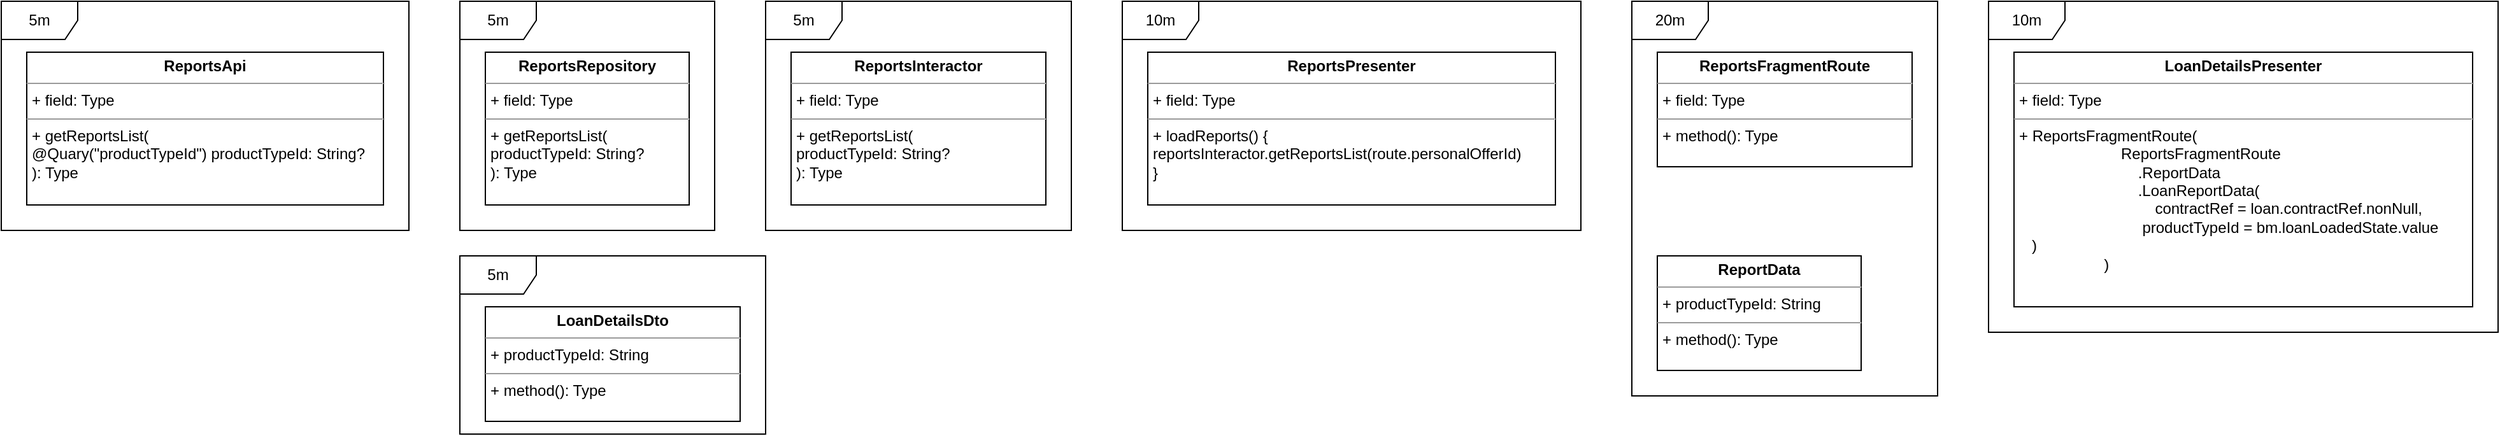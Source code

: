 <mxfile version="15.8.7" type="github">
  <diagram id="2JlTt_QMxGIkWlsBLjBX" name="Page-1">
    <mxGraphModel dx="981" dy="503" grid="1" gridSize="10" guides="1" tooltips="1" connect="1" arrows="1" fold="1" page="1" pageScale="1" pageWidth="850" pageHeight="1100" math="0" shadow="0">
      <root>
        <mxCell id="0" />
        <mxCell id="1" parent="0" />
        <mxCell id="2LCxeQ9Jwy_XSwwDvXCy-1" value="&lt;p style=&quot;margin: 0px ; margin-top: 4px ; text-align: center&quot;&gt;&lt;b&gt;ReportsApi&lt;/b&gt;&lt;/p&gt;&lt;hr size=&quot;1&quot;&gt;&lt;p style=&quot;margin: 0px ; margin-left: 4px&quot;&gt;+ field: Type&lt;/p&gt;&lt;hr size=&quot;1&quot;&gt;&lt;p style=&quot;margin: 0px ; margin-left: 4px&quot;&gt;+ getReportsList(&lt;/p&gt;&lt;p style=&quot;margin: 0px ; margin-left: 4px&quot;&gt;@Quary(&quot;productTypeId&quot;) productTypeId: String?&lt;br&gt;&lt;/p&gt;&lt;p style=&quot;margin: 0px ; margin-left: 4px&quot;&gt;): Type&lt;/p&gt;" style="verticalAlign=top;align=left;overflow=fill;fontSize=12;fontFamily=Helvetica;html=1;" vertex="1" parent="1">
          <mxGeometry x="80" y="160" width="280" height="120" as="geometry" />
        </mxCell>
        <mxCell id="2LCxeQ9Jwy_XSwwDvXCy-2" value="&lt;p style=&quot;margin: 0px ; margin-top: 4px ; text-align: center&quot;&gt;&lt;b&gt;ReportsRepository&lt;/b&gt;&lt;/p&gt;&lt;hr size=&quot;1&quot;&gt;&lt;p style=&quot;margin: 0px ; margin-left: 4px&quot;&gt;+ field: Type&lt;/p&gt;&lt;hr size=&quot;1&quot;&gt;&lt;p style=&quot;margin: 0px ; margin-left: 4px&quot;&gt;+ getReportsList(&lt;/p&gt;&lt;p style=&quot;margin: 0px ; margin-left: 4px&quot;&gt;productTypeId: String?&lt;br&gt;&lt;/p&gt;&lt;p style=&quot;margin: 0px ; margin-left: 4px&quot;&gt;): Type&lt;/p&gt;" style="verticalAlign=top;align=left;overflow=fill;fontSize=12;fontFamily=Helvetica;html=1;" vertex="1" parent="1">
          <mxGeometry x="440" y="160" width="160" height="120" as="geometry" />
        </mxCell>
        <mxCell id="2LCxeQ9Jwy_XSwwDvXCy-3" value="&lt;p style=&quot;margin: 0px ; margin-top: 4px ; text-align: center&quot;&gt;&lt;b&gt;ReportsInteractor&lt;/b&gt;&lt;/p&gt;&lt;hr size=&quot;1&quot;&gt;&lt;p style=&quot;margin: 0px ; margin-left: 4px&quot;&gt;+ field: Type&lt;/p&gt;&lt;hr size=&quot;1&quot;&gt;&lt;p style=&quot;margin: 0px ; margin-left: 4px&quot;&gt;+ getReportsList(&lt;/p&gt;&lt;p style=&quot;margin: 0px ; margin-left: 4px&quot;&gt;productTypeId: String?&lt;br&gt;&lt;/p&gt;&lt;p style=&quot;margin: 0px ; margin-left: 4px&quot;&gt;): Type&lt;/p&gt;" style="verticalAlign=top;align=left;overflow=fill;fontSize=12;fontFamily=Helvetica;html=1;" vertex="1" parent="1">
          <mxGeometry x="680" y="160" width="200" height="120" as="geometry" />
        </mxCell>
        <mxCell id="2LCxeQ9Jwy_XSwwDvXCy-5" value="&lt;p style=&quot;margin: 0px ; margin-top: 4px ; text-align: center&quot;&gt;&lt;b&gt;ReportsPresenter&lt;/b&gt;&lt;/p&gt;&lt;hr size=&quot;1&quot;&gt;&lt;p style=&quot;margin: 0px ; margin-left: 4px&quot;&gt;+ field: Type&lt;/p&gt;&lt;hr size=&quot;1&quot;&gt;&lt;p style=&quot;margin: 0px ; margin-left: 4px&quot;&gt;+ loadReports() {&lt;/p&gt;&lt;p style=&quot;margin: 0px ; margin-left: 4px&quot;&gt;reportsInteractor.getReportsList(route.personalOfferId)&lt;br&gt;&lt;/p&gt;&lt;p style=&quot;margin: 0px ; margin-left: 4px&quot;&gt;}&lt;br&gt;&lt;/p&gt;" style="verticalAlign=top;align=left;overflow=fill;fontSize=12;fontFamily=Helvetica;html=1;" vertex="1" parent="1">
          <mxGeometry x="960" y="160" width="320" height="120" as="geometry" />
        </mxCell>
        <mxCell id="2LCxeQ9Jwy_XSwwDvXCy-6" value="&lt;p style=&quot;margin: 0px ; margin-top: 4px ; text-align: center&quot;&gt;&lt;b&gt;ReportsFragmentRoute&lt;/b&gt;&lt;/p&gt;&lt;hr size=&quot;1&quot;&gt;&lt;p style=&quot;margin: 0px ; margin-left: 4px&quot;&gt;+ field: Type&lt;/p&gt;&lt;hr size=&quot;1&quot;&gt;&lt;p style=&quot;margin: 0px ; margin-left: 4px&quot;&gt;+ method(): Type&lt;/p&gt;" style="verticalAlign=top;align=left;overflow=fill;fontSize=12;fontFamily=Helvetica;html=1;" vertex="1" parent="1">
          <mxGeometry x="1360" y="160" width="200" height="90" as="geometry" />
        </mxCell>
        <mxCell id="2LCxeQ9Jwy_XSwwDvXCy-7" value="&lt;p style=&quot;margin: 0px ; margin-top: 4px ; text-align: center&quot;&gt;&lt;b&gt;LoanDetailsDto&lt;/b&gt;&lt;/p&gt;&lt;hr size=&quot;1&quot;&gt;&lt;p style=&quot;margin: 0px ; margin-left: 4px&quot;&gt;+ productTypeId: String&lt;/p&gt;&lt;hr size=&quot;1&quot;&gt;&lt;p style=&quot;margin: 0px ; margin-left: 4px&quot;&gt;+ method(): Type&lt;/p&gt;" style="verticalAlign=top;align=left;overflow=fill;fontSize=12;fontFamily=Helvetica;html=1;" vertex="1" parent="1">
          <mxGeometry x="440" y="360" width="200" height="90" as="geometry" />
        </mxCell>
        <mxCell id="2LCxeQ9Jwy_XSwwDvXCy-8" value="&lt;p style=&quot;margin: 0px ; margin-top: 4px ; text-align: center&quot;&gt;&lt;b&gt;ReportData&lt;/b&gt;&lt;/p&gt;&lt;hr size=&quot;1&quot;&gt;&lt;p style=&quot;margin: 0px ; margin-left: 4px&quot;&gt;+ productTypeId: String&lt;/p&gt;&lt;hr size=&quot;1&quot;&gt;&lt;p style=&quot;margin: 0px ; margin-left: 4px&quot;&gt;+ method(): Type&lt;/p&gt;" style="verticalAlign=top;align=left;overflow=fill;fontSize=12;fontFamily=Helvetica;html=1;" vertex="1" parent="1">
          <mxGeometry x="1360" y="320" width="160" height="90" as="geometry" />
        </mxCell>
        <mxCell id="2LCxeQ9Jwy_XSwwDvXCy-9" value="&lt;p style=&quot;margin: 0px ; margin-top: 4px ; text-align: center&quot;&gt;&lt;b&gt;LoanDetailsPresenter&lt;/b&gt;&lt;/p&gt;&lt;hr size=&quot;1&quot;&gt;&lt;p style=&quot;margin: 0px ; margin-left: 4px&quot;&gt;+ field: Type&lt;/p&gt;&lt;hr size=&quot;1&quot;&gt;&lt;p style=&quot;margin: 0px ; margin-left: 4px&quot;&gt;+ ReportsFragmentRoute(&lt;br&gt;&amp;nbsp;&amp;nbsp;&amp;nbsp;&amp;nbsp;&amp;nbsp;&amp;nbsp;&amp;nbsp;&amp;nbsp;&amp;nbsp;&amp;nbsp;&amp;nbsp;&amp;nbsp;&amp;nbsp;&amp;nbsp;&amp;nbsp;&amp;nbsp;&amp;nbsp;&amp;nbsp;&amp;nbsp;&amp;nbsp;&amp;nbsp;&amp;nbsp;&amp;nbsp; ReportsFragmentRoute&lt;br&gt;&amp;nbsp;&amp;nbsp;&amp;nbsp;&amp;nbsp;&amp;nbsp;&amp;nbsp;&amp;nbsp;&amp;nbsp;&amp;nbsp;&amp;nbsp;&amp;nbsp;&amp;nbsp;&amp;nbsp;&amp;nbsp;&amp;nbsp;&amp;nbsp;&amp;nbsp;&amp;nbsp;&amp;nbsp;&amp;nbsp;&amp;nbsp;&amp;nbsp;&amp;nbsp;&amp;nbsp;&amp;nbsp;&amp;nbsp;&amp;nbsp; .ReportData&lt;br&gt;&amp;nbsp;&amp;nbsp;&amp;nbsp;&amp;nbsp;&amp;nbsp;&amp;nbsp;&amp;nbsp;&amp;nbsp;&amp;nbsp;&amp;nbsp;&amp;nbsp;&amp;nbsp;&amp;nbsp;&amp;nbsp;&amp;nbsp;&amp;nbsp;&amp;nbsp;&amp;nbsp;&amp;nbsp;&amp;nbsp;&amp;nbsp;&amp;nbsp;&amp;nbsp;&amp;nbsp;&amp;nbsp;&amp;nbsp;&amp;nbsp; .LoanReportData(&lt;br&gt;&amp;nbsp;&amp;nbsp;&amp;nbsp;&amp;nbsp;&amp;nbsp;&amp;nbsp;&amp;nbsp;&amp;nbsp;&amp;nbsp;&amp;nbsp;&amp;nbsp;&amp;nbsp;&amp;nbsp;&amp;nbsp;&amp;nbsp;&amp;nbsp;&amp;nbsp;&amp;nbsp;&amp;nbsp;&amp;nbsp;&amp;nbsp;&amp;nbsp;&amp;nbsp;&amp;nbsp;&amp;nbsp;&amp;nbsp;&amp;nbsp;&amp;nbsp;&amp;nbsp;&amp;nbsp;&amp;nbsp; contractRef = loan.contractRef.nonNull,&lt;/p&gt;&lt;p style=&quot;margin: 0px ; margin-left: 4px&quot;&gt;&amp;nbsp;&amp;nbsp;&amp;nbsp;&amp;nbsp;&amp;nbsp;&amp;nbsp;&amp;nbsp;&amp;nbsp;&amp;nbsp;&amp;nbsp;&amp;nbsp;&amp;nbsp;&amp;nbsp;&amp;nbsp;&amp;nbsp;&amp;nbsp;&amp;nbsp;&amp;nbsp;&amp;nbsp;&amp;nbsp;&amp;nbsp;&amp;nbsp;&amp;nbsp;&amp;nbsp;&amp;nbsp;&amp;nbsp;&amp;nbsp; &lt;span&gt;	&lt;span style=&quot;white-space: pre&quot;&gt;	&lt;/span&gt;productTypeId = bm.loanLoadedState.value&lt;/span&gt;&lt;br&gt;&lt;/p&gt;&lt;p style=&quot;margin: 0px ; margin-left: 4px&quot;&gt;&lt;span&gt;	&lt;/span&gt;&lt;span&gt;	&lt;/span&gt;&lt;span&gt;	&lt;/span&gt;&lt;span style=&quot;white-space: pre&quot;&gt;	&lt;/span&gt;&lt;span style=&quot;white-space: pre&quot;&gt;	&lt;/span&gt;&lt;span style=&quot;white-space: pre&quot;&gt;	&lt;/span&gt;)&lt;br&gt;&amp;nbsp;&amp;nbsp;&amp;nbsp;&amp;nbsp;&amp;nbsp;&amp;nbsp;&amp;nbsp;&amp;nbsp;&amp;nbsp;&amp;nbsp;&amp;nbsp;&amp;nbsp;&amp;nbsp;&amp;nbsp;&amp;nbsp;&amp;nbsp;&amp;nbsp;&amp;nbsp;&amp;nbsp; )&lt;/p&gt;" style="verticalAlign=top;align=left;overflow=fill;fontSize=12;fontFamily=Helvetica;html=1;" vertex="1" parent="1">
          <mxGeometry x="1640" y="160" width="360" height="200" as="geometry" />
        </mxCell>
        <mxCell id="2LCxeQ9Jwy_XSwwDvXCy-10" value="5m" style="shape=umlFrame;whiteSpace=wrap;html=1;" vertex="1" parent="1">
          <mxGeometry x="60" y="120" width="320" height="180" as="geometry" />
        </mxCell>
        <mxCell id="2LCxeQ9Jwy_XSwwDvXCy-12" value="5m" style="shape=umlFrame;whiteSpace=wrap;html=1;" vertex="1" parent="1">
          <mxGeometry x="420" y="320" width="240" height="140" as="geometry" />
        </mxCell>
        <mxCell id="2LCxeQ9Jwy_XSwwDvXCy-13" value="5m" style="shape=umlFrame;whiteSpace=wrap;html=1;" vertex="1" parent="1">
          <mxGeometry x="420" y="120" width="200" height="180" as="geometry" />
        </mxCell>
        <mxCell id="2LCxeQ9Jwy_XSwwDvXCy-14" value="5m" style="shape=umlFrame;whiteSpace=wrap;html=1;" vertex="1" parent="1">
          <mxGeometry x="660" y="120" width="240" height="180" as="geometry" />
        </mxCell>
        <mxCell id="2LCxeQ9Jwy_XSwwDvXCy-15" value="10m" style="shape=umlFrame;whiteSpace=wrap;html=1;" vertex="1" parent="1">
          <mxGeometry x="940" y="120" width="360" height="180" as="geometry" />
        </mxCell>
        <mxCell id="2LCxeQ9Jwy_XSwwDvXCy-16" value="20m" style="shape=umlFrame;whiteSpace=wrap;html=1;" vertex="1" parent="1">
          <mxGeometry x="1340" y="120" width="240" height="310" as="geometry" />
        </mxCell>
        <mxCell id="2LCxeQ9Jwy_XSwwDvXCy-17" value="10m" style="shape=umlFrame;whiteSpace=wrap;html=1;" vertex="1" parent="1">
          <mxGeometry x="1620" y="120" width="400" height="260" as="geometry" />
        </mxCell>
      </root>
    </mxGraphModel>
  </diagram>
</mxfile>
